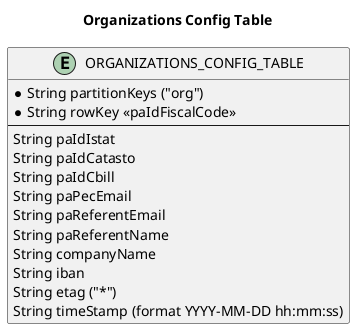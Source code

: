 @startuml Table

title Organizations Config Table

entity ORGANIZATIONS_CONFIG_TABLE {
  * String partitionKeys ("org")
  * String rowKey <<paIdFiscalCode>>
  --
    String paIdIstat
    String paIdCatasto
    String paIdCbill
    String paPecEmail
    String paReferentEmail
    String paReferentName
    String companyName
    String iban
    String etag ("*")
    String timeStamp (format YYYY-MM-DD hh:mm:ss)
}

@enduml
